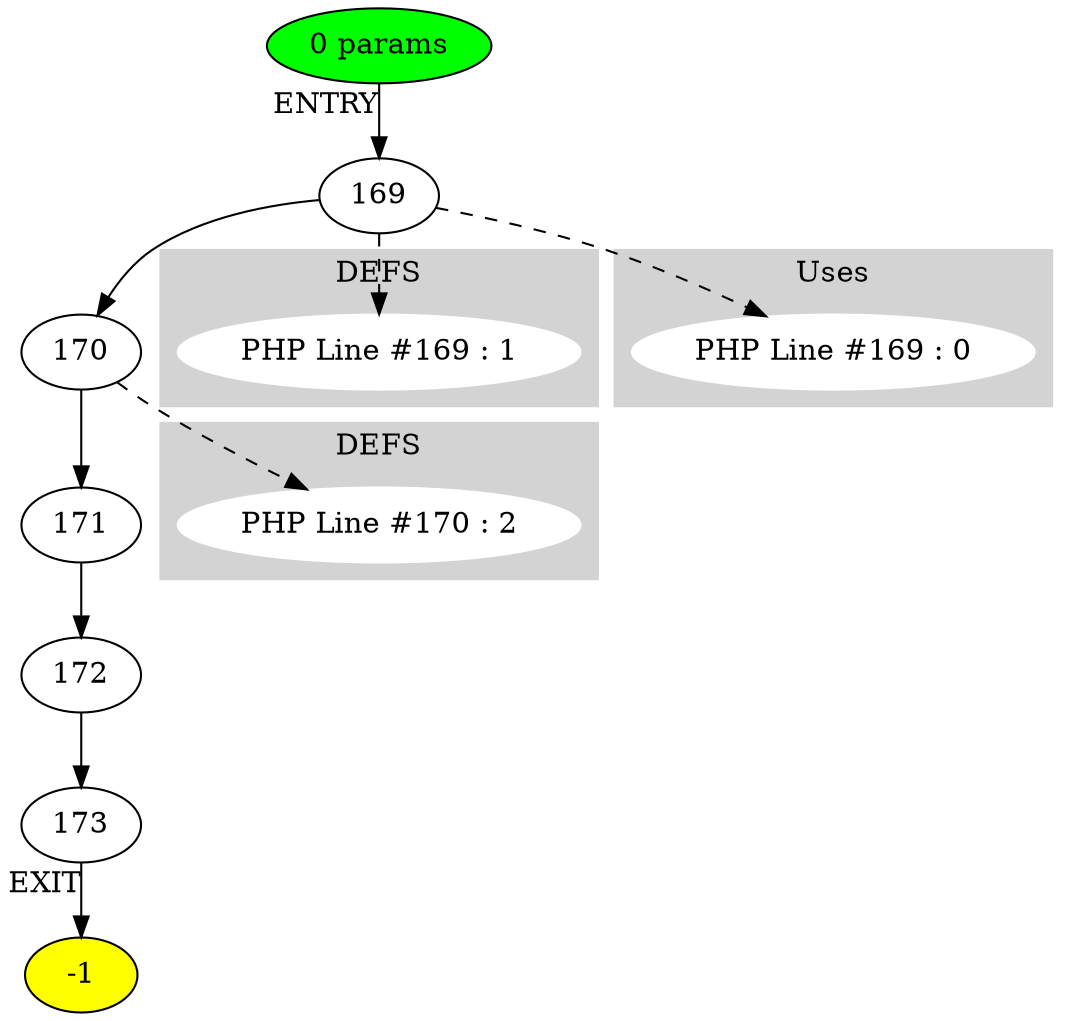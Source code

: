 digraph testName {
0 [label="169" tooltip="FPushFuncD
String
String
CGetL2
Add
Add
FPassCE
FCall
UnboxR
SetL
PopC
"];
1 [label="170" tooltip="FPushFuncD
FPassL
FCall
UnboxR
SetL
PopC
"];
2 [label="171" tooltip="FPushFuncD
String
FPassCE
FCall
PopR
"];
3 [label="172" tooltip="FPushFuncD
FPassL
FCall
UnboxR
Print
PopC
"];
4 [label="173" tooltip="Null
RetC
"];
0 -> 1;
1 -> 2;
2 -> 3;
3 -> 4;
-2 -> 0[xlabel="ENTRY"];
4 -> -1[xlabel="EXIT"];
-2 [fillcolor = green, style = filled]-1 [fillcolor= yellow, style = filled] subgraph cluster_g_0 { style=filled; color=lightgrey; node [style=filled,color=white]; g_0[label= "PHP Line #169 : 1"];label = "DEFS";}
0 -> g_0 [style="dashed"];
subgraph cluster_g_1 { style=filled; color=lightgrey; node [style=filled,color=white]; g_1[label= "PHP Line #170 : 2"];label = "DEFS";}
1 -> g_1 [style="dashed"];
subgraph cluster_use_0 { style=filled; color=lightgrey; node [style=filled,color=white]; use_0_0[label= "PHP Line #169 : 0"];label = "Uses";}
0 -> use_0_0 [style="dashed"];
-2 [label="0 params"];
}
